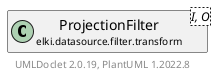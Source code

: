 @startuml
    remove .*\.(Instance|Par|Parameterizer|Factory)$
    set namespaceSeparator none
    hide empty fields
    hide empty methods

    class "<size:14>ProjectionFilter.Par\n<size:10>elki.datasource.filter.transform" as elki.datasource.filter.transform.ProjectionFilter.Par<I, O> {
        {static} +PROJ_ID: OptionID
        ~projection: Projection<I, O>
        +configure(Parameterization): void
        +make(): ProjectionFilter<I, O>
    }

    interface "<size:14>Parameterizer\n<size:10>elki.utilities.optionhandling" as elki.utilities.optionhandling.Parameterizer [[../../../utilities/optionhandling/Parameterizer.html]] {
        {abstract} +make(): Object
    }
    class "<size:14>ProjectionFilter\n<size:10>elki.datasource.filter.transform" as elki.datasource.filter.transform.ProjectionFilter<I, O> [[ProjectionFilter.html]]

    elki.utilities.optionhandling.Parameterizer <|.. elki.datasource.filter.transform.ProjectionFilter.Par
    elki.datasource.filter.transform.ProjectionFilter +-- elki.datasource.filter.transform.ProjectionFilter.Par

    center footer UMLDoclet 2.0.19, PlantUML 1.2022.8
@enduml
